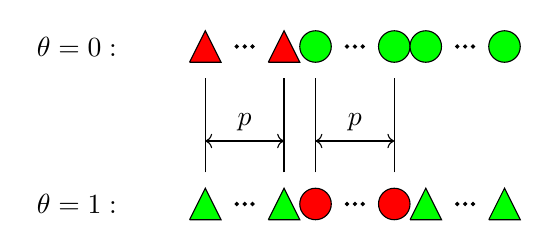 \begin{tikzpicture}[scale=2]
\draw [fill=green] (0.9,.4) -- (1,.6) -- (1.1,.4) -- (0.9,.4);
\draw [fill] (1.2,0.5) circle [radius=0.01];
\draw [fill] (1.25,0.5) circle [radius=0.01];
\draw [fill] (1.3,0.5) circle [radius=0.01];
\draw [fill=green]  (1.4,.4) -- (1.5,.6) -- (1.6,.4) -- (1.4,.4);
\draw [fill=red] (1.7,0.5) circle [radius=0.1];
%\draw [fill=red] (1.,0.5) circle [radius=0.1];
\draw [fill] (1.9,0.5) circle [radius=0.01];
\draw [fill] (1.95,0.5) circle [radius=0.01];
\draw [fill] (2.0,0.5) circle [radius=0.01];
\draw [fill=red] (2.2,0.5) circle [radius=0.1];
\draw [fill=green]  (2.3,.4) -- (2.4,.6) -- (2.5,.4) -- (2.3,.4);
\draw [fill] (2.6,0.5) circle [radius=0.01];
\draw [fill] (2.65,0.5) circle [radius=0.01];
\draw [fill] (2.7,0.5) circle [radius=0.01];
\draw [fill=green] (2.8,.4) -- (2.9,.6) -- (3,.4) -- (2.8,.4);

\draw (1,0.7) -- (1,1.3);
\draw (1.5,0.7) -- (1.5,1.3);
\draw [<->] (1, 0.9) -- node [above ]  {$p$}(1.5,0.9);

\draw (1.7,0.7) -- (1.7,1.3);
\draw (2.2,0.7) -- (2.2,1.3);
\draw [<->] (1.7, 0.9) -- node [above ] {$p$}(2.2,0.9);

\node [left] at (0.5,.5) {$\theta=1:$};

\draw [fill=red] (0.9,1.4) -- (1,1.6) -- (1.1,1.4) -- (0.9,1.4);
\draw [fill] (1.2,1.5) circle [radius=0.01];
\draw [fill] (1.25,1.5) circle [radius=0.01];
\draw [fill] (1.3,1.5) circle [radius=0.01];
\draw [fill=red] (1.4,1.4) -- (1.5,1.6) -- (1.6,1.4) -- (1.4,1.4);
\draw [fill=green] (1.7,1.5) circle [radius=0.1];
%\draw [fill=red] (1.,1.5) circle [radius=0.1];
\draw [fill] (1.9,1.5) circle [radius=0.01];
\draw [fill] (1.95,1.5) circle [radius=0.01];
\draw [fill] (2.0,1.5) circle [radius=0.01];
\draw [fill=green] (2.2,1.5) circle [radius=0.1];
\draw [fill=green] (2.4,1.5) circle [radius=0.1];
\draw [fill] (2.6,1.5) circle [radius=0.01];
\draw [fill] (2.65,1.5) circle [radius=0.01];
\draw [fill] (2.7,1.5) circle [radius=0.01];
\draw [fill=green] (2.9,1.5) circle [radius=0.1];

\node [left] at (0.5,1.5) {$\theta=0:$};

\end{tikzpicture}

